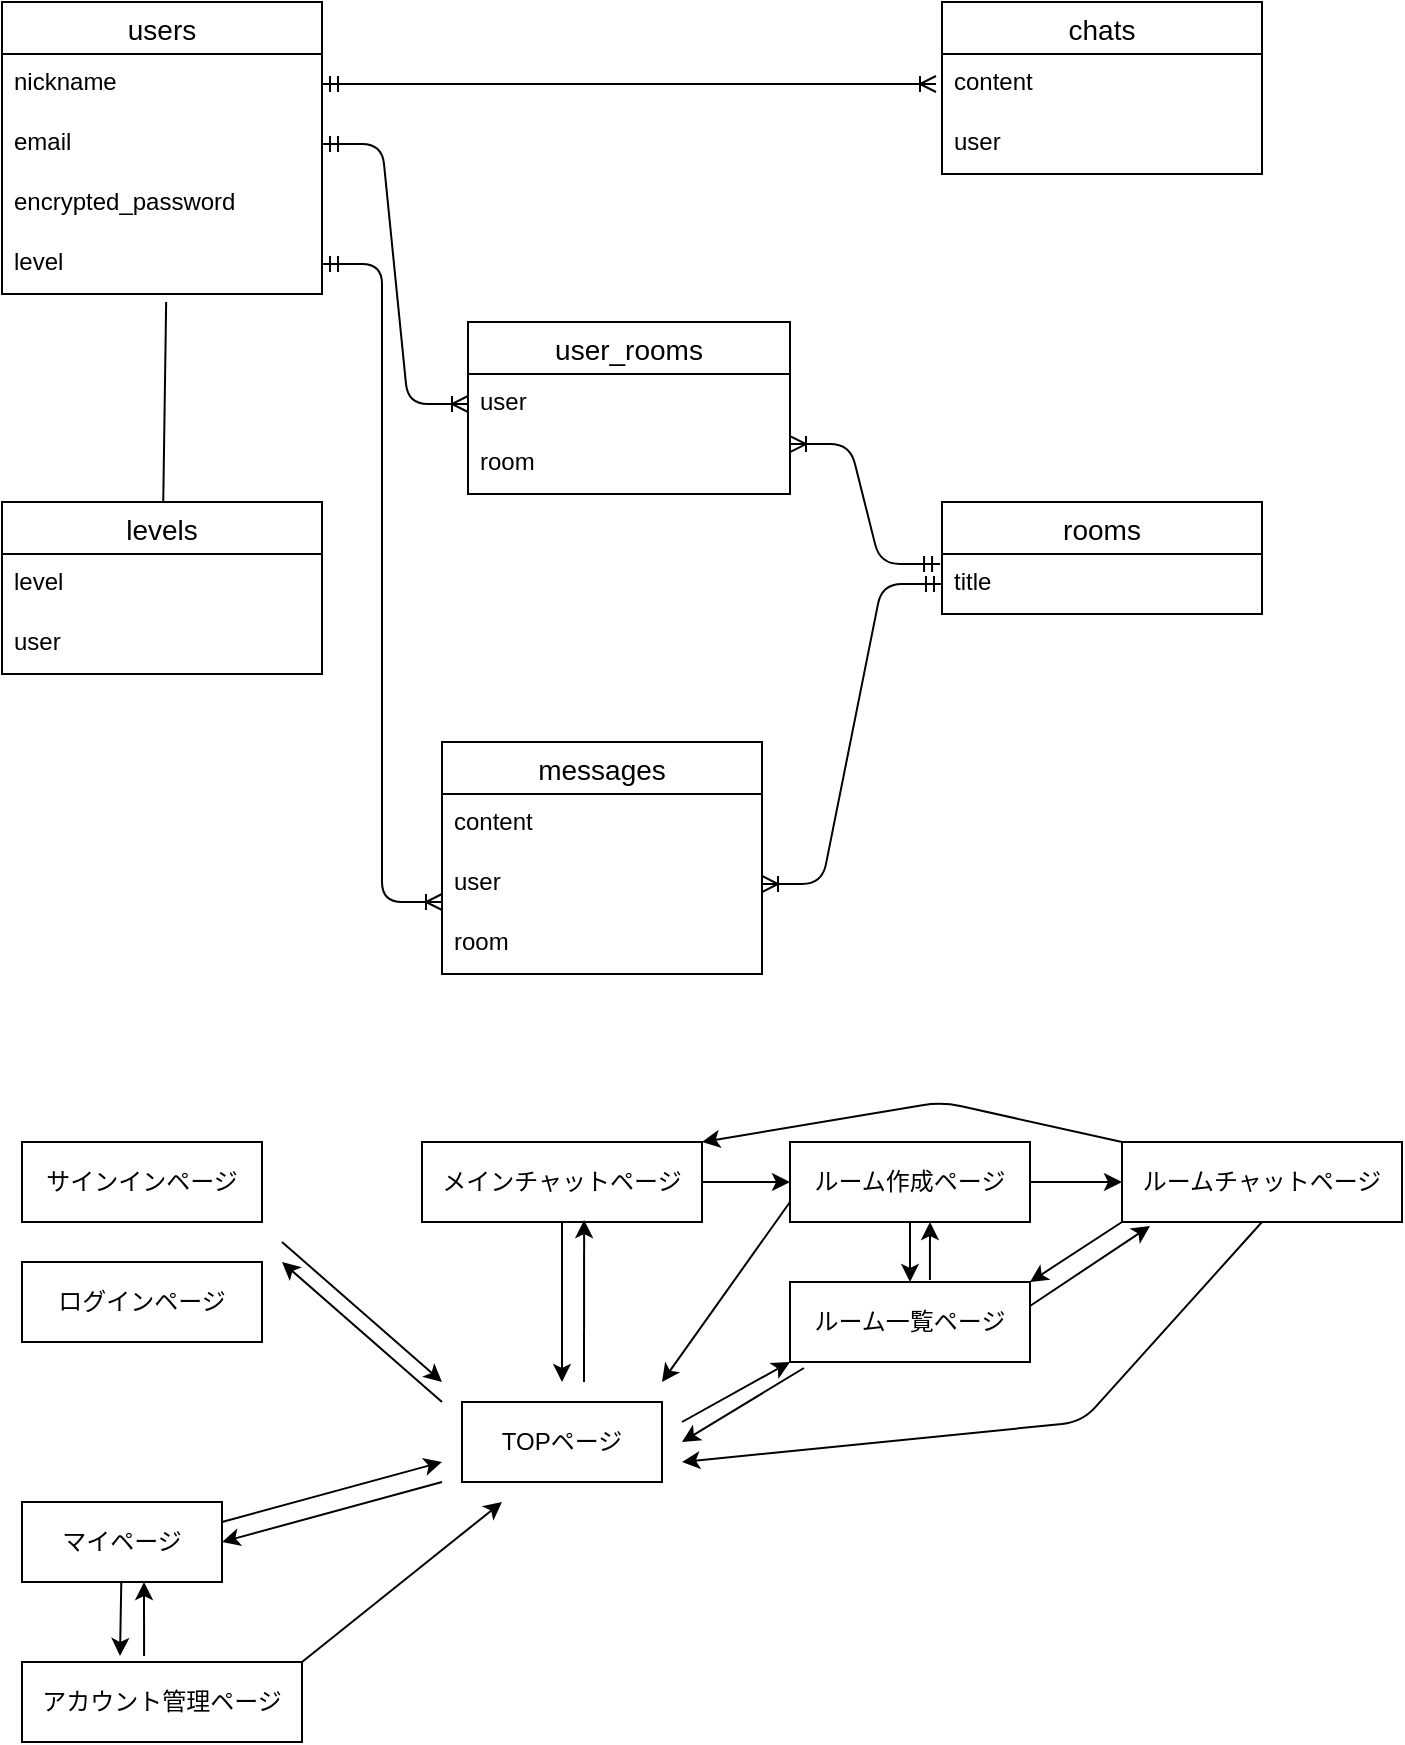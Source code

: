 <mxfile>
    <diagram id="Bfa1y9E24jX9PiugJ_2A" name="ページ1">
        <mxGraphModel dx="728" dy="465" grid="1" gridSize="10" guides="1" tooltips="1" connect="1" arrows="1" fold="1" page="1" pageScale="1" pageWidth="827" pageHeight="1169" math="0" shadow="0">
            <root>
                <mxCell id="0"/>
                <mxCell id="1" parent="0"/>
                <mxCell id="2" value="users" style="swimlane;fontStyle=0;childLayout=stackLayout;horizontal=1;startSize=26;horizontalStack=0;resizeParent=1;resizeParentMax=0;resizeLast=0;collapsible=1;marginBottom=0;align=center;fontSize=14;" parent="1" vertex="1">
                    <mxGeometry x="20" y="30" width="160" height="146" as="geometry"/>
                </mxCell>
                <mxCell id="3" value="nickname" style="text;strokeColor=none;fillColor=none;spacingLeft=4;spacingRight=4;overflow=hidden;rotatable=0;points=[[0,0.5],[1,0.5]];portConstraint=eastwest;fontSize=12;" parent="2" vertex="1">
                    <mxGeometry y="26" width="160" height="30" as="geometry"/>
                </mxCell>
                <mxCell id="4" value="email" style="text;strokeColor=none;fillColor=none;spacingLeft=4;spacingRight=4;overflow=hidden;rotatable=0;points=[[0,0.5],[1,0.5]];portConstraint=eastwest;fontSize=12;" parent="2" vertex="1">
                    <mxGeometry y="56" width="160" height="30" as="geometry"/>
                </mxCell>
                <mxCell id="77" value="encrypted_password" style="text;strokeColor=none;fillColor=none;spacingLeft=4;spacingRight=4;overflow=hidden;rotatable=0;points=[[0,0.5],[1,0.5]];portConstraint=eastwest;fontSize=12;" vertex="1" parent="2">
                    <mxGeometry y="86" width="160" height="30" as="geometry"/>
                </mxCell>
                <mxCell id="5" value="level" style="text;strokeColor=none;fillColor=none;spacingLeft=4;spacingRight=4;overflow=hidden;rotatable=0;points=[[0,0.5],[1,0.5]];portConstraint=eastwest;fontSize=12;" parent="2" vertex="1">
                    <mxGeometry y="116" width="160" height="30" as="geometry"/>
                </mxCell>
                <mxCell id="6" value="user_rooms" style="swimlane;fontStyle=0;childLayout=stackLayout;horizontal=1;startSize=26;horizontalStack=0;resizeParent=1;resizeParentMax=0;resizeLast=0;collapsible=1;marginBottom=0;align=center;fontSize=14;" parent="1" vertex="1">
                    <mxGeometry x="253" y="190" width="161" height="86" as="geometry"/>
                </mxCell>
                <mxCell id="7" value="user" style="text;strokeColor=none;fillColor=none;spacingLeft=4;spacingRight=4;overflow=hidden;rotatable=0;points=[[0,0.5],[1,0.5]];portConstraint=eastwest;fontSize=12;" parent="6" vertex="1">
                    <mxGeometry y="26" width="161" height="30" as="geometry"/>
                </mxCell>
                <mxCell id="8" value="room" style="text;strokeColor=none;fillColor=none;spacingLeft=4;spacingRight=4;overflow=hidden;rotatable=0;points=[[0,0.5],[1,0.5]];portConstraint=eastwest;fontSize=12;" parent="6" vertex="1">
                    <mxGeometry y="56" width="161" height="30" as="geometry"/>
                </mxCell>
                <mxCell id="10" value="rooms" style="swimlane;fontStyle=0;childLayout=stackLayout;horizontal=1;startSize=26;horizontalStack=0;resizeParent=1;resizeParentMax=0;resizeLast=0;collapsible=1;marginBottom=0;align=center;fontSize=14;" parent="1" vertex="1">
                    <mxGeometry x="490" y="280" width="160" height="56" as="geometry"/>
                </mxCell>
                <mxCell id="17" value="title" style="text;strokeColor=none;fillColor=none;spacingLeft=4;spacingRight=4;overflow=hidden;rotatable=0;points=[[0,0.5],[1,0.5]];portConstraint=eastwest;fontSize=12;" parent="10" vertex="1">
                    <mxGeometry y="26" width="160" height="30" as="geometry"/>
                </mxCell>
                <mxCell id="19" value="chats" style="swimlane;fontStyle=0;childLayout=stackLayout;horizontal=1;startSize=26;horizontalStack=0;resizeParent=1;resizeParentMax=0;resizeLast=0;collapsible=1;marginBottom=0;align=center;fontSize=14;" parent="1" vertex="1">
                    <mxGeometry x="490" y="30" width="160" height="86" as="geometry"/>
                </mxCell>
                <mxCell id="20" value="content" style="text;strokeColor=none;fillColor=none;spacingLeft=4;spacingRight=4;overflow=hidden;rotatable=0;points=[[0,0.5],[1,0.5]];portConstraint=eastwest;fontSize=12;" parent="19" vertex="1">
                    <mxGeometry y="26" width="160" height="30" as="geometry"/>
                </mxCell>
                <mxCell id="21" value="user" style="text;strokeColor=none;fillColor=none;spacingLeft=4;spacingRight=4;overflow=hidden;rotatable=0;points=[[0,0.5],[1,0.5]];portConstraint=eastwest;fontSize=12;" parent="19" vertex="1">
                    <mxGeometry y="56" width="160" height="30" as="geometry"/>
                </mxCell>
                <mxCell id="27" value="" style="edgeStyle=entityRelationEdgeStyle;fontSize=12;html=1;endArrow=ERoneToMany;startArrow=ERmandOne;exitX=1;exitY=0.5;exitDx=0;exitDy=0;entryX=0;entryY=0.5;entryDx=0;entryDy=0;" parent="1" source="4" target="7" edge="1">
                    <mxGeometry width="100" height="100" relative="1" as="geometry">
                        <mxPoint x="300" y="290" as="sourcePoint"/>
                        <mxPoint x="400" y="190" as="targetPoint"/>
                    </mxGeometry>
                </mxCell>
                <mxCell id="28" value="" style="edgeStyle=entityRelationEdgeStyle;fontSize=12;html=1;endArrow=ERoneToMany;startArrow=ERmandOne;entryX=1;entryY=0.167;entryDx=0;entryDy=0;entryPerimeter=0;exitX=-0.006;exitY=0.167;exitDx=0;exitDy=0;exitPerimeter=0;" parent="1" source="17" target="8" edge="1">
                    <mxGeometry width="100" height="100" relative="1" as="geometry">
                        <mxPoint x="490" y="351" as="sourcePoint"/>
                        <mxPoint x="400" y="190" as="targetPoint"/>
                    </mxGeometry>
                </mxCell>
                <mxCell id="31" value="" style="edgeStyle=entityRelationEdgeStyle;fontSize=12;html=1;endArrow=ERoneToMany;startArrow=ERmandOne;exitX=1;exitY=0.5;exitDx=0;exitDy=0;" parent="1" source="3" edge="1">
                    <mxGeometry width="100" height="100" relative="1" as="geometry">
                        <mxPoint x="470" y="90" as="sourcePoint"/>
                        <mxPoint x="487" y="71" as="targetPoint"/>
                    </mxGeometry>
                </mxCell>
                <mxCell id="32" value="messages" style="swimlane;fontStyle=0;childLayout=stackLayout;horizontal=1;startSize=26;horizontalStack=0;resizeParent=1;resizeParentMax=0;resizeLast=0;collapsible=1;marginBottom=0;align=center;fontSize=14;" parent="1" vertex="1">
                    <mxGeometry x="240" y="400" width="160" height="116" as="geometry"/>
                </mxCell>
                <mxCell id="33" value="content" style="text;strokeColor=none;fillColor=none;spacingLeft=4;spacingRight=4;overflow=hidden;rotatable=0;points=[[0,0.5],[1,0.5]];portConstraint=eastwest;fontSize=12;" parent="32" vertex="1">
                    <mxGeometry y="26" width="160" height="30" as="geometry"/>
                </mxCell>
                <mxCell id="34" value="user" style="text;strokeColor=none;fillColor=none;spacingLeft=4;spacingRight=4;overflow=hidden;rotatable=0;points=[[0,0.5],[1,0.5]];portConstraint=eastwest;fontSize=12;" parent="32" vertex="1">
                    <mxGeometry y="56" width="160" height="30" as="geometry"/>
                </mxCell>
                <mxCell id="35" value="room" style="text;strokeColor=none;fillColor=none;spacingLeft=4;spacingRight=4;overflow=hidden;rotatable=0;points=[[0,0.5],[1,0.5]];portConstraint=eastwest;fontSize=12;" parent="32" vertex="1">
                    <mxGeometry y="86" width="160" height="30" as="geometry"/>
                </mxCell>
                <mxCell id="36" value="" style="edgeStyle=entityRelationEdgeStyle;fontSize=12;html=1;endArrow=ERoneToMany;startArrow=ERmandOne;exitX=1;exitY=0.5;exitDx=0;exitDy=0;" parent="1" source="5" edge="1">
                    <mxGeometry width="100" height="100" relative="1" as="geometry">
                        <mxPoint x="100" y="220" as="sourcePoint"/>
                        <mxPoint x="240" y="480" as="targetPoint"/>
                    </mxGeometry>
                </mxCell>
                <mxCell id="37" value="" style="edgeStyle=entityRelationEdgeStyle;fontSize=12;html=1;endArrow=ERoneToMany;startArrow=ERmandOne;exitX=0;exitY=0.5;exitDx=0;exitDy=0;entryX=1;entryY=0.5;entryDx=0;entryDy=0;" parent="1" source="17" target="34" edge="1">
                    <mxGeometry width="100" height="100" relative="1" as="geometry">
                        <mxPoint x="510" y="370" as="sourcePoint"/>
                        <mxPoint x="583" y="500" as="targetPoint"/>
                    </mxGeometry>
                </mxCell>
                <mxCell id="39" value="TOPページ" style="whiteSpace=wrap;html=1;align=center;" parent="1" vertex="1">
                    <mxGeometry x="250" y="730" width="100" height="40" as="geometry"/>
                </mxCell>
                <mxCell id="40" value="メインチャットページ" style="whiteSpace=wrap;html=1;align=center;" parent="1" vertex="1">
                    <mxGeometry x="230" y="600" width="140" height="40" as="geometry"/>
                </mxCell>
                <mxCell id="41" value="ルーム作成ページ" style="whiteSpace=wrap;html=1;align=center;" parent="1" vertex="1">
                    <mxGeometry x="414" y="600" width="120" height="40" as="geometry"/>
                </mxCell>
                <mxCell id="42" value="ルームチャットページ" style="whiteSpace=wrap;html=1;align=center;" parent="1" vertex="1">
                    <mxGeometry x="580" y="600" width="140" height="40" as="geometry"/>
                </mxCell>
                <mxCell id="43" value="ルーム一覧ページ" style="whiteSpace=wrap;html=1;align=center;" parent="1" vertex="1">
                    <mxGeometry x="414" y="670" width="120" height="40" as="geometry"/>
                </mxCell>
                <mxCell id="44" value="サインインページ" style="whiteSpace=wrap;html=1;align=center;" parent="1" vertex="1">
                    <mxGeometry x="30" y="600" width="120" height="40" as="geometry"/>
                </mxCell>
                <mxCell id="45" value="ログインページ" style="whiteSpace=wrap;html=1;align=center;" parent="1" vertex="1">
                    <mxGeometry x="30" y="660" width="120" height="40" as="geometry"/>
                </mxCell>
                <mxCell id="46" value="マイページ" style="whiteSpace=wrap;html=1;align=center;" parent="1" vertex="1">
                    <mxGeometry x="30" y="780" width="100" height="40" as="geometry"/>
                </mxCell>
                <mxCell id="48" value="アカウント管理ページ" style="whiteSpace=wrap;html=1;align=center;" parent="1" vertex="1">
                    <mxGeometry x="30" y="860" width="140" height="40" as="geometry"/>
                </mxCell>
                <mxCell id="50" value="" style="endArrow=classic;html=1;strokeWidth=1;" parent="1" edge="1">
                    <mxGeometry width="50" height="50" relative="1" as="geometry">
                        <mxPoint x="160" y="650" as="sourcePoint"/>
                        <mxPoint x="240" y="720" as="targetPoint"/>
                    </mxGeometry>
                </mxCell>
                <mxCell id="51" value="" style="endArrow=classic;html=1;strokeWidth=1;" parent="1" edge="1">
                    <mxGeometry width="50" height="50" relative="1" as="geometry">
                        <mxPoint x="240" y="730" as="sourcePoint"/>
                        <mxPoint x="160" y="660" as="targetPoint"/>
                    </mxGeometry>
                </mxCell>
                <mxCell id="54" value="" style="endArrow=classic;html=1;strokeWidth=1;exitX=0.5;exitY=1;exitDx=0;exitDy=0;" parent="1" source="40" edge="1">
                    <mxGeometry width="50" height="50" relative="1" as="geometry">
                        <mxPoint x="230" y="635" as="sourcePoint"/>
                        <mxPoint x="300" y="720" as="targetPoint"/>
                    </mxGeometry>
                </mxCell>
                <mxCell id="55" value="" style="endArrow=classic;html=1;strokeWidth=1;entryX=0.579;entryY=0.975;entryDx=0;entryDy=0;entryPerimeter=0;" parent="1" target="40" edge="1">
                    <mxGeometry width="50" height="50" relative="1" as="geometry">
                        <mxPoint x="311" y="720" as="sourcePoint"/>
                        <mxPoint x="230" y="655" as="targetPoint"/>
                    </mxGeometry>
                </mxCell>
                <mxCell id="56" value="" style="endArrow=classic;html=1;strokeWidth=1;exitX=1;exitY=0.25;exitDx=0;exitDy=0;" parent="1" source="46" edge="1">
                    <mxGeometry width="50" height="50" relative="1" as="geometry">
                        <mxPoint x="170" y="820" as="sourcePoint"/>
                        <mxPoint x="240" y="760" as="targetPoint"/>
                    </mxGeometry>
                </mxCell>
                <mxCell id="57" value="" style="endArrow=classic;html=1;strokeWidth=1;entryX=1;entryY=0.5;entryDx=0;entryDy=0;" parent="1" target="46" edge="1">
                    <mxGeometry width="50" height="50" relative="1" as="geometry">
                        <mxPoint x="240" y="770" as="sourcePoint"/>
                        <mxPoint x="180" y="850" as="targetPoint"/>
                    </mxGeometry>
                </mxCell>
                <mxCell id="58" value="" style="endArrow=classic;html=1;strokeWidth=1;exitX=0.436;exitY=-0.075;exitDx=0;exitDy=0;exitPerimeter=0;" parent="1" source="48" edge="1">
                    <mxGeometry width="50" height="50" relative="1" as="geometry">
                        <mxPoint x="130" y="860" as="sourcePoint"/>
                        <mxPoint x="91" y="820" as="targetPoint"/>
                    </mxGeometry>
                </mxCell>
                <mxCell id="59" value="" style="endArrow=classic;html=1;strokeWidth=1;entryX=0.35;entryY=-0.075;entryDx=0;entryDy=0;entryPerimeter=0;" parent="1" source="46" target="48" edge="1">
                    <mxGeometry width="50" height="50" relative="1" as="geometry">
                        <mxPoint x="80" y="820" as="sourcePoint"/>
                        <mxPoint x="105" y="800" as="targetPoint"/>
                    </mxGeometry>
                </mxCell>
                <mxCell id="60" value="" style="endArrow=classic;html=1;strokeWidth=1;exitX=1;exitY=0.5;exitDx=0;exitDy=0;entryX=0;entryY=0.5;entryDx=0;entryDy=0;" parent="1" source="40" target="41" edge="1">
                    <mxGeometry width="50" height="50" relative="1" as="geometry">
                        <mxPoint x="340" y="740" as="sourcePoint"/>
                        <mxPoint x="390" y="690" as="targetPoint"/>
                    </mxGeometry>
                </mxCell>
                <mxCell id="61" value="" style="endArrow=classic;html=1;strokeWidth=1;exitX=0;exitY=0.75;exitDx=0;exitDy=0;" parent="1" source="41" edge="1">
                    <mxGeometry width="50" height="50" relative="1" as="geometry">
                        <mxPoint x="340" y="740" as="sourcePoint"/>
                        <mxPoint x="350" y="720" as="targetPoint"/>
                    </mxGeometry>
                </mxCell>
                <mxCell id="62" value="" style="endArrow=classic;html=1;strokeWidth=1;entryX=0;entryY=1;entryDx=0;entryDy=0;" parent="1" target="43" edge="1">
                    <mxGeometry width="50" height="50" relative="1" as="geometry">
                        <mxPoint x="360" y="740" as="sourcePoint"/>
                        <mxPoint x="410" y="700" as="targetPoint"/>
                    </mxGeometry>
                </mxCell>
                <mxCell id="63" value="" style="endArrow=classic;html=1;strokeWidth=1;" parent="1" source="41" target="43" edge="1">
                    <mxGeometry width="50" height="50" relative="1" as="geometry">
                        <mxPoint x="340" y="740" as="sourcePoint"/>
                        <mxPoint x="390" y="690" as="targetPoint"/>
                    </mxGeometry>
                </mxCell>
                <mxCell id="64" value="" style="endArrow=classic;html=1;strokeWidth=1;exitX=0.058;exitY=1.075;exitDx=0;exitDy=0;exitPerimeter=0;" parent="1" source="43" edge="1">
                    <mxGeometry width="50" height="50" relative="1" as="geometry">
                        <mxPoint x="430" y="720" as="sourcePoint"/>
                        <mxPoint x="360" y="750" as="targetPoint"/>
                    </mxGeometry>
                </mxCell>
                <mxCell id="65" value="" style="endArrow=classic;html=1;strokeWidth=1;" parent="1" edge="1">
                    <mxGeometry width="50" height="50" relative="1" as="geometry">
                        <mxPoint x="170" y="860" as="sourcePoint"/>
                        <mxPoint x="270" y="780" as="targetPoint"/>
                    </mxGeometry>
                </mxCell>
                <mxCell id="66" value="" style="endArrow=classic;html=1;strokeWidth=1;exitX=1;exitY=0.5;exitDx=0;exitDy=0;" parent="1" source="41" target="42" edge="1">
                    <mxGeometry width="50" height="50" relative="1" as="geometry">
                        <mxPoint x="540" y="620" as="sourcePoint"/>
                        <mxPoint x="580" y="620" as="targetPoint"/>
                    </mxGeometry>
                </mxCell>
                <mxCell id="67" value="" style="endArrow=classic;html=1;strokeWidth=1;exitX=0;exitY=1;exitDx=0;exitDy=0;entryX=1;entryY=0;entryDx=0;entryDy=0;" parent="1" source="42" target="43" edge="1">
                    <mxGeometry width="50" height="50" relative="1" as="geometry">
                        <mxPoint x="560" y="700" as="sourcePoint"/>
                        <mxPoint x="610" y="650" as="targetPoint"/>
                    </mxGeometry>
                </mxCell>
                <mxCell id="68" value="" style="endArrow=classic;html=1;strokeWidth=1;exitX=0;exitY=0;exitDx=0;exitDy=0;entryX=1;entryY=0;entryDx=0;entryDy=0;" parent="1" source="42" target="40" edge="1">
                    <mxGeometry width="50" height="50" relative="1" as="geometry">
                        <mxPoint x="340" y="740" as="sourcePoint"/>
                        <mxPoint x="390" y="690" as="targetPoint"/>
                        <Array as="points">
                            <mxPoint x="490" y="580"/>
                        </Array>
                    </mxGeometry>
                </mxCell>
                <mxCell id="69" value="" style="endArrow=classic;html=1;strokeWidth=1;" parent="1" edge="1">
                    <mxGeometry width="50" height="50" relative="1" as="geometry">
                        <mxPoint x="534" y="682" as="sourcePoint"/>
                        <mxPoint x="594" y="642" as="targetPoint"/>
                    </mxGeometry>
                </mxCell>
                <mxCell id="70" value="" style="endArrow=classic;html=1;strokeWidth=1;exitX=0.583;exitY=-0.025;exitDx=0;exitDy=0;exitPerimeter=0;" parent="1" source="43" edge="1">
                    <mxGeometry width="50" height="50" relative="1" as="geometry">
                        <mxPoint x="483" y="660" as="sourcePoint"/>
                        <mxPoint x="484" y="640" as="targetPoint"/>
                    </mxGeometry>
                </mxCell>
                <mxCell id="71" value="" style="endArrow=classic;html=1;strokeWidth=1;exitX=0.5;exitY=1;exitDx=0;exitDy=0;" parent="1" source="42" edge="1">
                    <mxGeometry width="50" height="50" relative="1" as="geometry">
                        <mxPoint x="534" y="780" as="sourcePoint"/>
                        <mxPoint x="360" y="760" as="targetPoint"/>
                        <Array as="points">
                            <mxPoint x="560" y="740"/>
                        </Array>
                    </mxGeometry>
                </mxCell>
                <mxCell id="72" value="levels" style="swimlane;fontStyle=0;childLayout=stackLayout;horizontal=1;startSize=26;horizontalStack=0;resizeParent=1;resizeParentMax=0;resizeLast=0;collapsible=1;marginBottom=0;align=center;fontSize=14;" vertex="1" parent="1">
                    <mxGeometry x="20" y="280" width="160" height="86" as="geometry"/>
                </mxCell>
                <mxCell id="79" value="level" style="text;strokeColor=none;fillColor=none;spacingLeft=4;spacingRight=4;overflow=hidden;rotatable=0;points=[[0,0.5],[1,0.5]];portConstraint=eastwest;fontSize=12;" vertex="1" parent="72">
                    <mxGeometry y="26" width="160" height="30" as="geometry"/>
                </mxCell>
                <mxCell id="73" value="user" style="text;strokeColor=none;fillColor=none;spacingLeft=4;spacingRight=4;overflow=hidden;rotatable=0;points=[[0,0.5],[1,0.5]];portConstraint=eastwest;fontSize=12;" vertex="1" parent="72">
                    <mxGeometry y="56" width="160" height="30" as="geometry"/>
                </mxCell>
                <mxCell id="83" value="" style="endArrow=none;html=1;rounded=0;exitX=0.513;exitY=1.133;exitDx=0;exitDy=0;exitPerimeter=0;" edge="1" parent="1" source="5" target="72">
                    <mxGeometry relative="1" as="geometry">
                        <mxPoint x="100" y="180" as="sourcePoint"/>
                        <mxPoint x="230" y="300" as="targetPoint"/>
                    </mxGeometry>
                </mxCell>
            </root>
        </mxGraphModel>
    </diagram>
</mxfile>